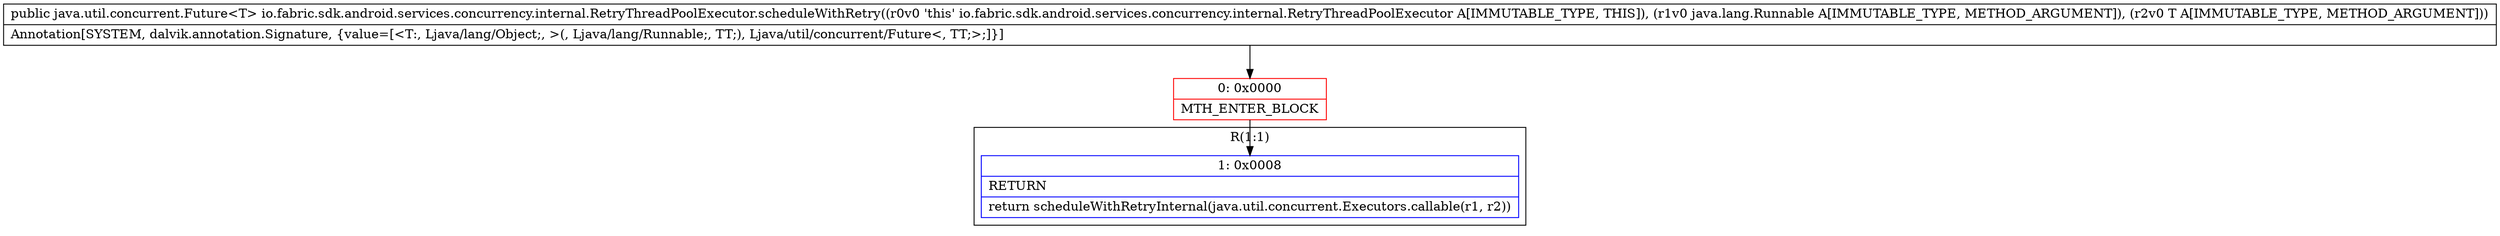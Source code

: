 digraph "CFG forio.fabric.sdk.android.services.concurrency.internal.RetryThreadPoolExecutor.scheduleWithRetry(Ljava\/lang\/Runnable;Ljava\/lang\/Object;)Ljava\/util\/concurrent\/Future;" {
subgraph cluster_Region_1366574577 {
label = "R(1:1)";
node [shape=record,color=blue];
Node_1 [shape=record,label="{1\:\ 0x0008|RETURN\l|return scheduleWithRetryInternal(java.util.concurrent.Executors.callable(r1, r2))\l}"];
}
Node_0 [shape=record,color=red,label="{0\:\ 0x0000|MTH_ENTER_BLOCK\l}"];
MethodNode[shape=record,label="{public java.util.concurrent.Future\<T\> io.fabric.sdk.android.services.concurrency.internal.RetryThreadPoolExecutor.scheduleWithRetry((r0v0 'this' io.fabric.sdk.android.services.concurrency.internal.RetryThreadPoolExecutor A[IMMUTABLE_TYPE, THIS]), (r1v0 java.lang.Runnable A[IMMUTABLE_TYPE, METHOD_ARGUMENT]), (r2v0 T A[IMMUTABLE_TYPE, METHOD_ARGUMENT]))  | Annotation[SYSTEM, dalvik.annotation.Signature, \{value=[\<T:, Ljava\/lang\/Object;, \>(, Ljava\/lang\/Runnable;, TT;), Ljava\/util\/concurrent\/Future\<, TT;\>;]\}]\l}"];
MethodNode -> Node_0;
Node_0 -> Node_1;
}

